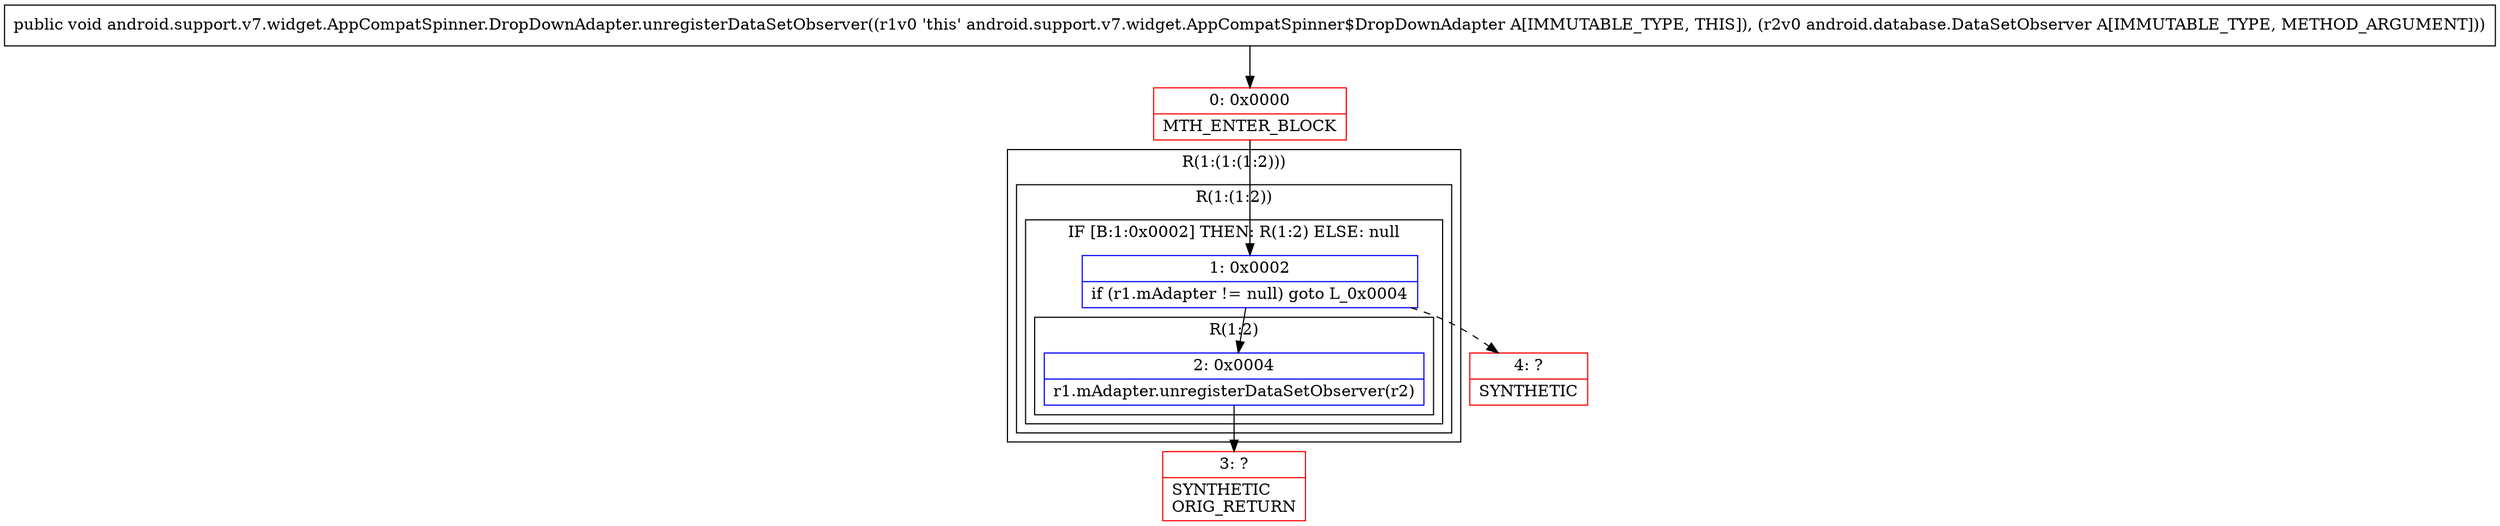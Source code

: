digraph "CFG forandroid.support.v7.widget.AppCompatSpinner.DropDownAdapter.unregisterDataSetObserver(Landroid\/database\/DataSetObserver;)V" {
subgraph cluster_Region_1667090058 {
label = "R(1:(1:(1:2)))";
node [shape=record,color=blue];
subgraph cluster_Region_708918719 {
label = "R(1:(1:2))";
node [shape=record,color=blue];
subgraph cluster_IfRegion_1353053468 {
label = "IF [B:1:0x0002] THEN: R(1:2) ELSE: null";
node [shape=record,color=blue];
Node_1 [shape=record,label="{1\:\ 0x0002|if (r1.mAdapter != null) goto L_0x0004\l}"];
subgraph cluster_Region_1344605573 {
label = "R(1:2)";
node [shape=record,color=blue];
Node_2 [shape=record,label="{2\:\ 0x0004|r1.mAdapter.unregisterDataSetObserver(r2)\l}"];
}
}
}
}
Node_0 [shape=record,color=red,label="{0\:\ 0x0000|MTH_ENTER_BLOCK\l}"];
Node_3 [shape=record,color=red,label="{3\:\ ?|SYNTHETIC\lORIG_RETURN\l}"];
Node_4 [shape=record,color=red,label="{4\:\ ?|SYNTHETIC\l}"];
MethodNode[shape=record,label="{public void android.support.v7.widget.AppCompatSpinner.DropDownAdapter.unregisterDataSetObserver((r1v0 'this' android.support.v7.widget.AppCompatSpinner$DropDownAdapter A[IMMUTABLE_TYPE, THIS]), (r2v0 android.database.DataSetObserver A[IMMUTABLE_TYPE, METHOD_ARGUMENT])) }"];
MethodNode -> Node_0;
Node_1 -> Node_2;
Node_1 -> Node_4[style=dashed];
Node_2 -> Node_3;
Node_0 -> Node_1;
}

